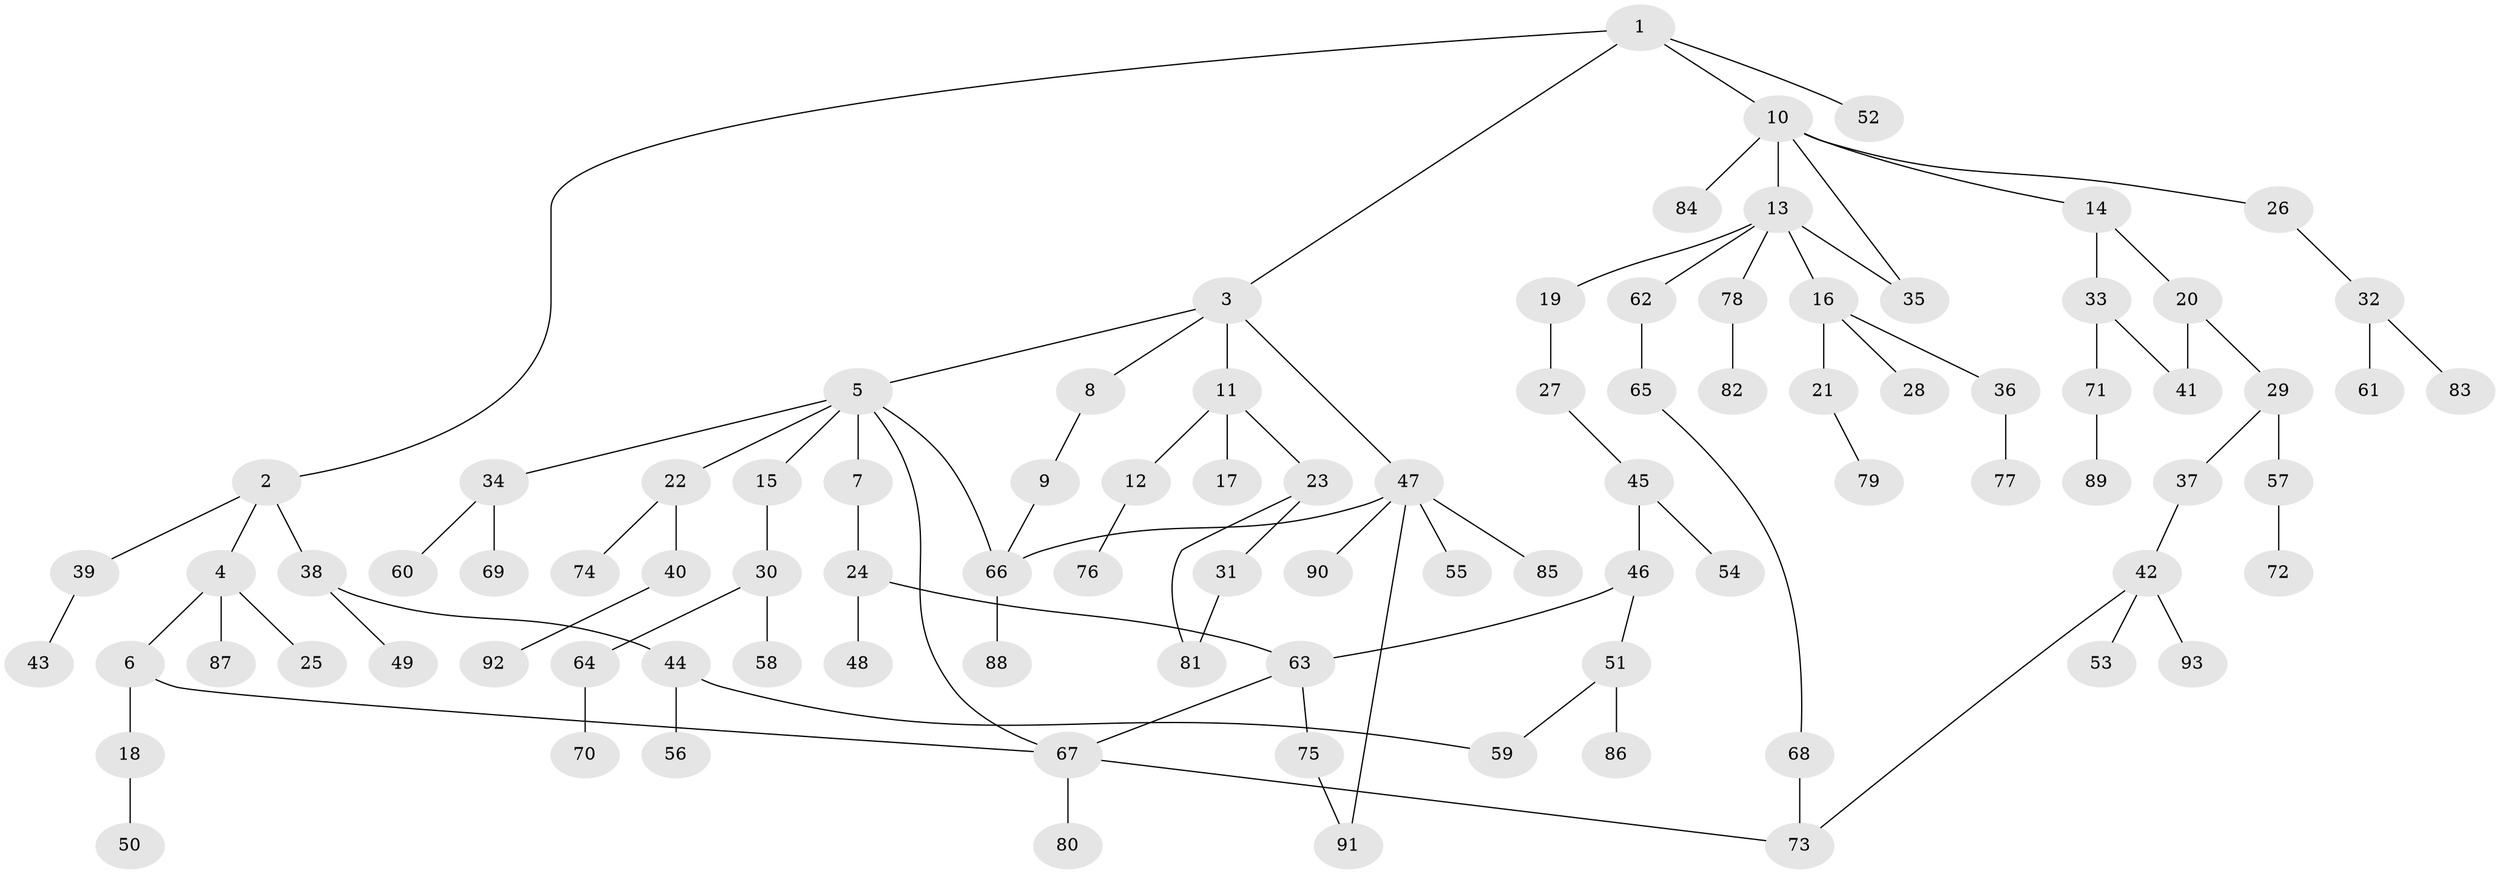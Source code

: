 // Generated by graph-tools (version 1.1) at 2025/34/03/09/25 02:34:17]
// undirected, 93 vertices, 104 edges
graph export_dot {
graph [start="1"]
  node [color=gray90,style=filled];
  1;
  2;
  3;
  4;
  5;
  6;
  7;
  8;
  9;
  10;
  11;
  12;
  13;
  14;
  15;
  16;
  17;
  18;
  19;
  20;
  21;
  22;
  23;
  24;
  25;
  26;
  27;
  28;
  29;
  30;
  31;
  32;
  33;
  34;
  35;
  36;
  37;
  38;
  39;
  40;
  41;
  42;
  43;
  44;
  45;
  46;
  47;
  48;
  49;
  50;
  51;
  52;
  53;
  54;
  55;
  56;
  57;
  58;
  59;
  60;
  61;
  62;
  63;
  64;
  65;
  66;
  67;
  68;
  69;
  70;
  71;
  72;
  73;
  74;
  75;
  76;
  77;
  78;
  79;
  80;
  81;
  82;
  83;
  84;
  85;
  86;
  87;
  88;
  89;
  90;
  91;
  92;
  93;
  1 -- 2;
  1 -- 3;
  1 -- 10;
  1 -- 52;
  2 -- 4;
  2 -- 38;
  2 -- 39;
  3 -- 5;
  3 -- 8;
  3 -- 11;
  3 -- 47;
  4 -- 6;
  4 -- 25;
  4 -- 87;
  5 -- 7;
  5 -- 15;
  5 -- 22;
  5 -- 34;
  5 -- 66;
  5 -- 67;
  6 -- 18;
  6 -- 67;
  7 -- 24;
  8 -- 9;
  9 -- 66;
  10 -- 13;
  10 -- 14;
  10 -- 26;
  10 -- 35;
  10 -- 84;
  11 -- 12;
  11 -- 17;
  11 -- 23;
  12 -- 76;
  13 -- 16;
  13 -- 19;
  13 -- 62;
  13 -- 78;
  13 -- 35;
  14 -- 20;
  14 -- 33;
  15 -- 30;
  16 -- 21;
  16 -- 28;
  16 -- 36;
  18 -- 50;
  19 -- 27;
  20 -- 29;
  20 -- 41;
  21 -- 79;
  22 -- 40;
  22 -- 74;
  23 -- 31;
  23 -- 81;
  24 -- 48;
  24 -- 63;
  26 -- 32;
  27 -- 45;
  29 -- 37;
  29 -- 57;
  30 -- 58;
  30 -- 64;
  31 -- 81;
  32 -- 61;
  32 -- 83;
  33 -- 41;
  33 -- 71;
  34 -- 60;
  34 -- 69;
  36 -- 77;
  37 -- 42;
  38 -- 44;
  38 -- 49;
  39 -- 43;
  40 -- 92;
  42 -- 53;
  42 -- 73;
  42 -- 93;
  44 -- 56;
  44 -- 59;
  45 -- 46;
  45 -- 54;
  46 -- 51;
  46 -- 63;
  47 -- 55;
  47 -- 85;
  47 -- 90;
  47 -- 91;
  47 -- 66;
  51 -- 86;
  51 -- 59;
  57 -- 72;
  62 -- 65;
  63 -- 75;
  63 -- 67;
  64 -- 70;
  65 -- 68;
  66 -- 88;
  67 -- 80;
  67 -- 73;
  68 -- 73;
  71 -- 89;
  75 -- 91;
  78 -- 82;
}
